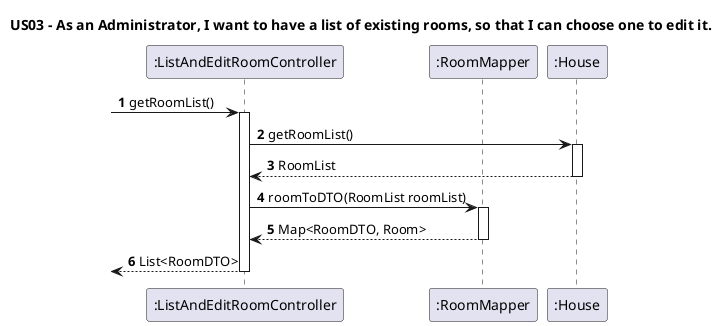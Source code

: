 @startuml

title US03 - As an Administrator, I want to have a list of existing rooms, so that I can choose one to edit it.

autonumber

participant ":ListAndEditRoomController" as Ctrl

participant ":RoomMapper" as RoomMapper
participant ":House" as House

-> Ctrl: getRoomList()
activate Ctrl
Ctrl -> House: getRoomList()
activate House
House --> Ctrl: RoomList
deactivate House
Ctrl -> RoomMapper: roomToDTO(RoomList roomList)
activate RoomMapper
RoomMapper --> Ctrl: Map<RoomDTO, Room>
deactivate RoomMapper
<-- Ctrl: List<RoomDTO>
deactivate Ctrl

@enduml